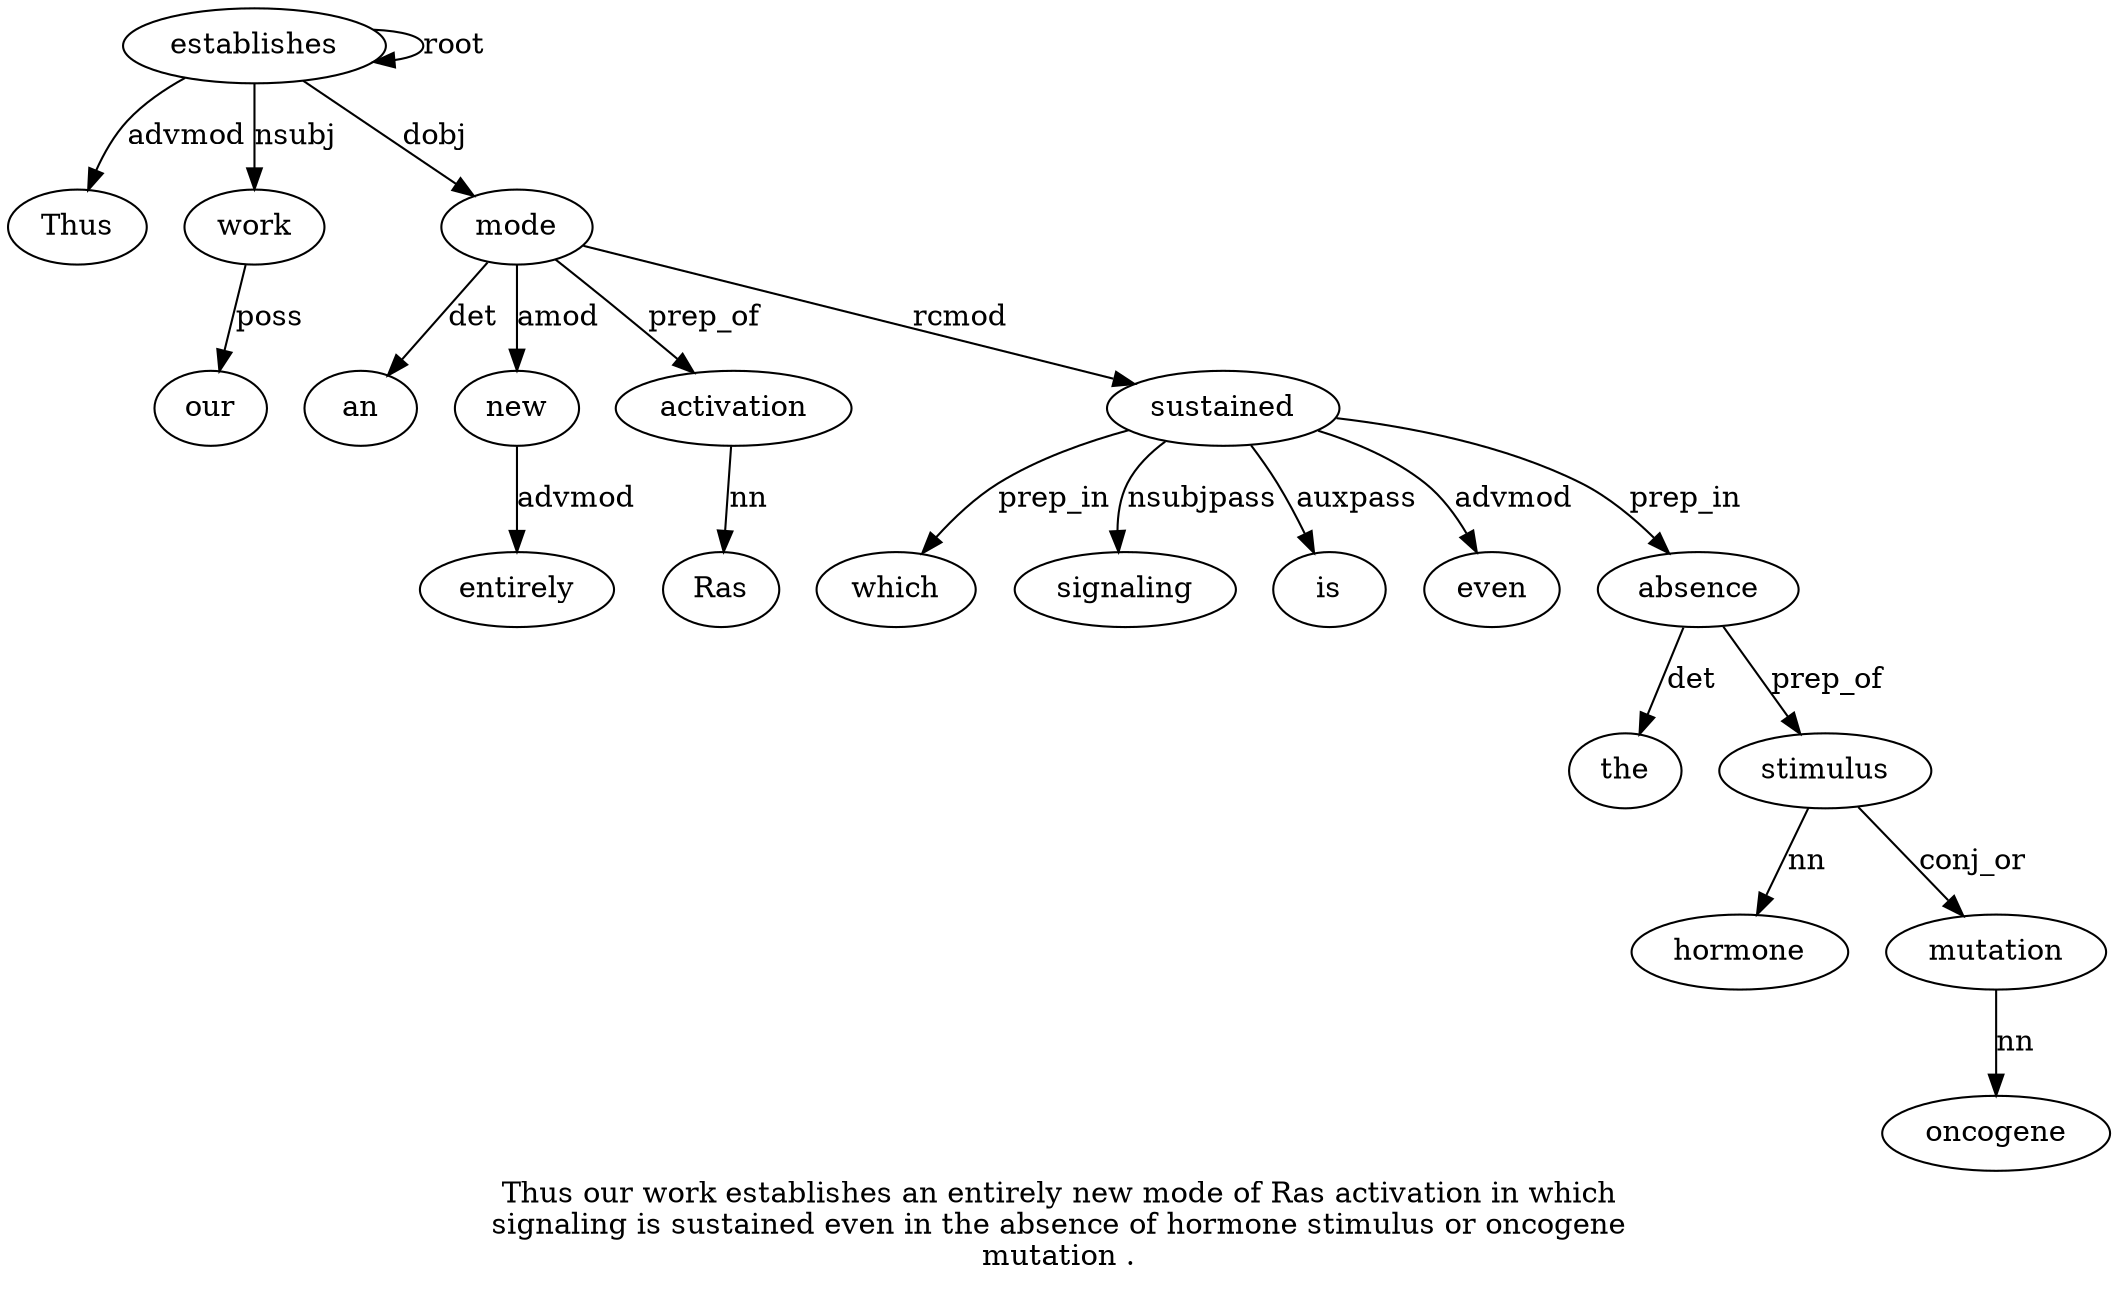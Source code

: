 digraph "Thus our work establishes an entirely new mode of Ras activation in which signaling is sustained even in the absence of hormone stimulus or oncogene mutation ." {
label="Thus our work establishes an entirely new mode of Ras activation in which
signaling is sustained even in the absence of hormone stimulus or oncogene
mutation .";
establishes4 [style=filled, fillcolor=white, label=establishes];
Thus1 [style=filled, fillcolor=white, label=Thus];
establishes4 -> Thus1  [label=advmod];
work3 [style=filled, fillcolor=white, label=work];
our2 [style=filled, fillcolor=white, label=our];
work3 -> our2  [label=poss];
establishes4 -> work3  [label=nsubj];
establishes4 -> establishes4  [label=root];
mode8 [style=filled, fillcolor=white, label=mode];
an5 [style=filled, fillcolor=white, label=an];
mode8 -> an5  [label=det];
new7 [style=filled, fillcolor=white, label=new];
entirely6 [style=filled, fillcolor=white, label=entirely];
new7 -> entirely6  [label=advmod];
mode8 -> new7  [label=amod];
establishes4 -> mode8  [label=dobj];
activation11 [style=filled, fillcolor=white, label=activation];
Ras10 [style=filled, fillcolor=white, label=Ras];
activation11 -> Ras10  [label=nn];
mode8 -> activation11  [label=prep_of];
sustained16 [style=filled, fillcolor=white, label=sustained];
which13 [style=filled, fillcolor=white, label=which];
sustained16 -> which13  [label=prep_in];
signaling14 [style=filled, fillcolor=white, label=signaling];
sustained16 -> signaling14  [label=nsubjpass];
is15 [style=filled, fillcolor=white, label=is];
sustained16 -> is15  [label=auxpass];
mode8 -> sustained16  [label=rcmod];
even17 [style=filled, fillcolor=white, label=even];
sustained16 -> even17  [label=advmod];
absence20 [style=filled, fillcolor=white, label=absence];
the19 [style=filled, fillcolor=white, label=the];
absence20 -> the19  [label=det];
sustained16 -> absence20  [label=prep_in];
stimulus23 [style=filled, fillcolor=white, label=stimulus];
hormone22 [style=filled, fillcolor=white, label=hormone];
stimulus23 -> hormone22  [label=nn];
absence20 -> stimulus23  [label=prep_of];
mutation26 [style=filled, fillcolor=white, label=mutation];
oncogene25 [style=filled, fillcolor=white, label=oncogene];
mutation26 -> oncogene25  [label=nn];
stimulus23 -> mutation26  [label=conj_or];
}
